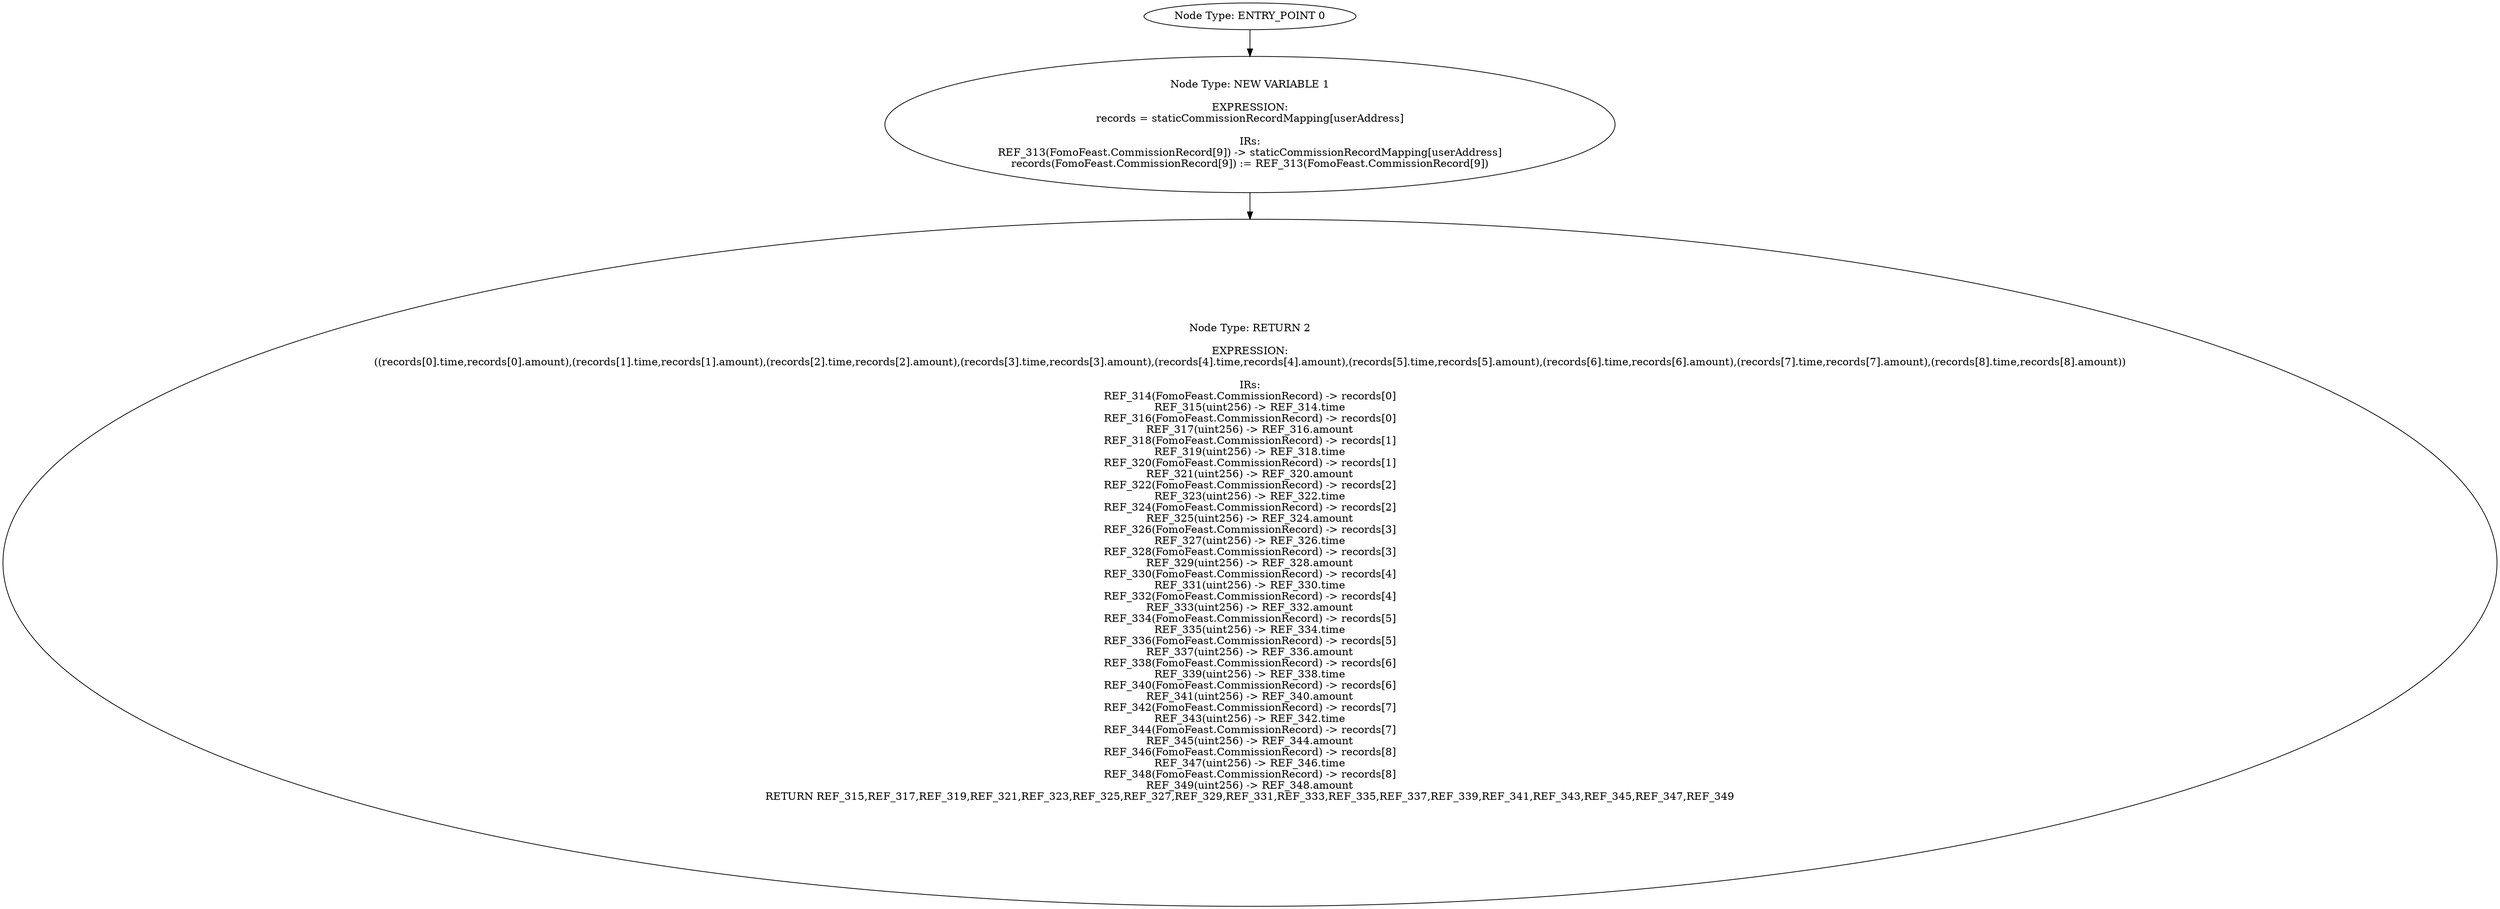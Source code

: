 digraph{
0[label="Node Type: ENTRY_POINT 0
"];
0->1;
1[label="Node Type: NEW VARIABLE 1

EXPRESSION:
records = staticCommissionRecordMapping[userAddress]

IRs:
REF_313(FomoFeast.CommissionRecord[9]) -> staticCommissionRecordMapping[userAddress]
records(FomoFeast.CommissionRecord[9]) := REF_313(FomoFeast.CommissionRecord[9])"];
1->2;
2[label="Node Type: RETURN 2

EXPRESSION:
((records[0].time,records[0].amount),(records[1].time,records[1].amount),(records[2].time,records[2].amount),(records[3].time,records[3].amount),(records[4].time,records[4].amount),(records[5].time,records[5].amount),(records[6].time,records[6].amount),(records[7].time,records[7].amount),(records[8].time,records[8].amount))

IRs:
REF_314(FomoFeast.CommissionRecord) -> records[0]
REF_315(uint256) -> REF_314.time
REF_316(FomoFeast.CommissionRecord) -> records[0]
REF_317(uint256) -> REF_316.amount
REF_318(FomoFeast.CommissionRecord) -> records[1]
REF_319(uint256) -> REF_318.time
REF_320(FomoFeast.CommissionRecord) -> records[1]
REF_321(uint256) -> REF_320.amount
REF_322(FomoFeast.CommissionRecord) -> records[2]
REF_323(uint256) -> REF_322.time
REF_324(FomoFeast.CommissionRecord) -> records[2]
REF_325(uint256) -> REF_324.amount
REF_326(FomoFeast.CommissionRecord) -> records[3]
REF_327(uint256) -> REF_326.time
REF_328(FomoFeast.CommissionRecord) -> records[3]
REF_329(uint256) -> REF_328.amount
REF_330(FomoFeast.CommissionRecord) -> records[4]
REF_331(uint256) -> REF_330.time
REF_332(FomoFeast.CommissionRecord) -> records[4]
REF_333(uint256) -> REF_332.amount
REF_334(FomoFeast.CommissionRecord) -> records[5]
REF_335(uint256) -> REF_334.time
REF_336(FomoFeast.CommissionRecord) -> records[5]
REF_337(uint256) -> REF_336.amount
REF_338(FomoFeast.CommissionRecord) -> records[6]
REF_339(uint256) -> REF_338.time
REF_340(FomoFeast.CommissionRecord) -> records[6]
REF_341(uint256) -> REF_340.amount
REF_342(FomoFeast.CommissionRecord) -> records[7]
REF_343(uint256) -> REF_342.time
REF_344(FomoFeast.CommissionRecord) -> records[7]
REF_345(uint256) -> REF_344.amount
REF_346(FomoFeast.CommissionRecord) -> records[8]
REF_347(uint256) -> REF_346.time
REF_348(FomoFeast.CommissionRecord) -> records[8]
REF_349(uint256) -> REF_348.amount
RETURN REF_315,REF_317,REF_319,REF_321,REF_323,REF_325,REF_327,REF_329,REF_331,REF_333,REF_335,REF_337,REF_339,REF_341,REF_343,REF_345,REF_347,REF_349"];
}
